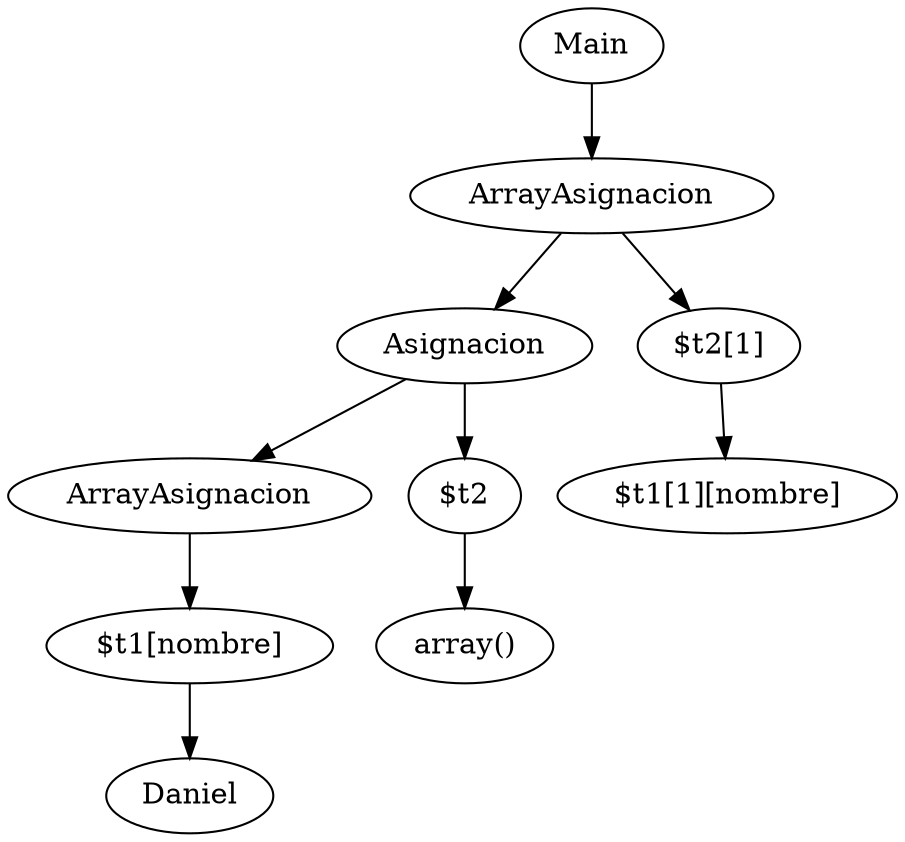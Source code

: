 Digraph{
 p0[label="Main"];
nodo1[label="Daniel"];
nodo2[label="$t1[nombre]"];
p1[label="ArrayAsignacion"];
p1->nodo2;
nodo2->nodo1;
nodo3[label="array()"];
nodo4[label="$t2"];
p2[label="Asignacion"];
p2->nodo4;
nodo4->nodo3;
nodo5[label="$t1[1][nombre]"];
nodo6[label="$t2[1]"];
p3[label="ArrayAsignacion"];
p3->nodo6;
nodo6->nodo5;
p0->p3;
p3->p2;
p2->p1;
}Digraph{
 p0[label="Main"];
nodo7[label="Daniel"];
nodo8[label="$t1[nombre]"];
p2[label="ArrayAsignacion"];
p2->nodo8;
nodo8->nodo7;
nodo9[label="array()"];
nodo10[label="$t2"];
p3[label="Asignacion"];
p3->nodo10;
nodo10->nodo9;
nodo11[label="$t1[0][nombre]"];
nodo12[label="$t2[1]"];
p4[label="ArrayAsignacion"];
p4->nodo12;
nodo12->nodo11;
p0->p4;
p4->p3;
p3->p2;
p2->p1;
}Digraph{
 p0[label="Main"];
nodo13[label="Daniel"];
nodo14[label="$t1[nombre]"];
p2[label="ArrayAsignacion"];
p2->nodo14;
nodo14->nodo13;
nodo15[label="array()"];
nodo16[label="$t2"];
p3[label="Asignacion"];
p3->nodo16;
nodo16->nodo15;
nodo17[label="$t1[0][nombre]"];
nodo18[label="$t2"];
p4[label="Asignacion"];
p4->nodo18;
nodo18->nodo17;
p0->p4;
p4->p3;
p3->p2;
p2->p1;
}